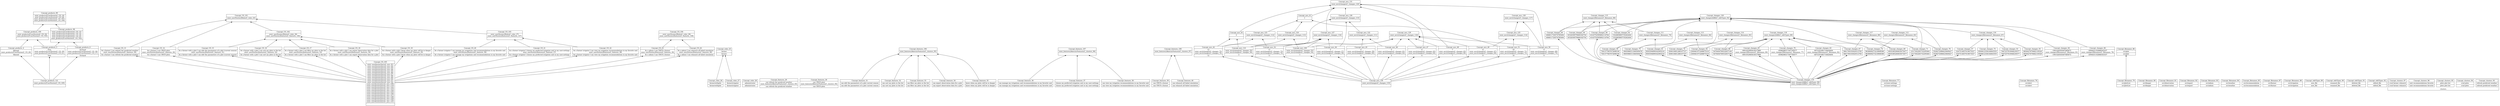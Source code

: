 digraph G { 
	rankdir=BT;
subgraph products { 
label="products";
4 [shape=record,label="{Concept_products_4|Almond\nexist_products2UserStories(C_US_20)\n|Almond\n}"];
5 [shape=record,label="{Concept_products_5|Vine\nexist_products2UserStories(C_US_18)\nexist_products2UserStories(C_US_21)\n|Vine\n}"];
6 [shape=record,label="{Concept_products_6|Orchard\nexist_products2UserStories(C_US_16)\nexist_products2UserStories(C_US_17)\n|Orchard\n}"];
98 [shape=record,label="{Concept_products_98|exist_products2UserStories(C_US_13)\nexist_products2UserStories(C_US_15)\nexist_products2UserStories(C_US_19)\nexist_products2UserStories(C_US_23)\nexist_products2UserStories(C_US_102)\n|}"];
99 [shape=record,label="{Concept_products_99|exist_products2UserStories(C_US_14)\nexist_products2UserStories(C_US_24)\nexist_products2UserStories(C_US_101)\nexist_products2UserStories(C_US_104)\n|}"];
100 [shape=record,label="{Concept_products_100|exist_products2UserStories(C_US_22)\nexist_products2UserStories(C_US_103)\n|}"];
121 [shape=record,label="{Concept_products_121|exist_products2UserStories(C_US_105)\n|}"];
	121 -> 4
	121 -> 5
	121 -> 6
	5 -> 98
	6 -> 98
	98 -> 99
	100 -> 99
	4 -> 100
	5 -> 100
}
subgraph US { 
label="US";
13 [shape=record,label="{Concept_US_13|As a farmer  I can refresh the predicted weather\nexist_userStories2features(C_features_29)\n|As a farmer  I can refresh the predicted weather\n}"];
14 [shape=record,label="{Concept_US_14|As a farmer I can CRUD plots\nexist_userStories2features(C_features_30)\n|As a farmer I can CRUD plots\n}"];
15 [shape=record,label="{Concept_US_15|As a farmer with a plot I can edit the parameters of a plot (current season)\nexist_userStories2features(C_features_31)\n|As a farmer with a plot I can edit the parameters of a plot (current season)\n}"];
16 [shape=record,label="{Concept_US_16|As a farmer with a plot I can sort my plots in the list\nexist_userStories2features(C_features_32)\n|As a farmer with a plot I can sort my plots in the list\n}"];
17 [shape=record,label="{Concept_US_17|As a farmer with a plot I can filter my plots in the list\nexist_userStories2features(C_features_33)\n|As a farmer with a plot I can filter my plots in the list\n}"];
18 [shape=record,label="{Concept_US_18|As a farmer with a plot I can export observation data for a plot\nexist_userStories2features(C_features_34)\n|As a farmer with a plot I can export observation data for a plot\n}"];
19 [shape=record,label="{Concept_US_19|As a farmer with a plot I know when my plots will be in danger\nexist_userStories2features(C_features_35)\n|As a farmer with a plot I know when my plots will be in danger\n}"];
20 [shape=record,label="{Concept_US_20|As a farmer irrigator I can manage my irrigations and recommendations in my favorite unit\nexist_userStories2features(C_features_36)\n|As a farmer irrigator I can manage my irrigations and recommendations in my favorite unit\n}"];
21 [shape=record,label="{Concept_US_21|As a farmer irrigator I choose my preferred irrigation unit in my user-settings\nexist_userStories2features(C_features_37)\n|As a farmer irrigator I choose my preferred irrigation unit in my user-settings\n}"];
22 [shape=record,label="{Concept_US_22|As a farmer irrigator I can view my irrigation recommendations in my favorite unit\nexist_userStories2features(C_features_38)\n|As a farmer irrigator I can view my irrigation recommendations in my favorite unit\n}"];
23 [shape=record,label="{Concept_US_23|As a admin I can CRUD a farmer\nexist_userStories2features(C_features_39)\n|As a admin I can CRUD a farmer\n}"];
24 [shape=record,label="{Concept_US_24|As a admin I can relaunch all failed simulation\nexist_userStories2features(C_features_40)\n|As a admin I can relaunch all failed simulation\n}"];
101 [shape=record,label="{Concept_US_101|exist_userStories2Roles(C_roles_25)\n|}"];
102 [shape=record,label="{Concept_US_102|exist_userStories2Roles(C_roles_26)\nexist_userStories2features(C_features_106)\n|}"];
103 [shape=record,label="{Concept_US_103|exist_userStories2Roles(C_roles_27)\nexist_userStories2features(C_features_107)\n|}"];
104 [shape=record,label="{Concept_US_104|exist_userStories2Roles(C_roles_28)\nexist_userStories2features(C_features_108)\n|}"];
105 [shape=record,label="{Concept_US_105|exist_userStories2mrs(C_mrs_41)\nexist_userStories2mrs(C_mrs_42)\nexist_userStories2mrs(C_mrs_43)\nexist_userStories2mrs(C_mrs_44)\nexist_userStories2mrs(C_mrs_45)\nexist_userStories2mrs(C_mrs_46)\nexist_userStories2mrs(C_mrs_47)\nexist_userStories2mrs(C_mrs_48)\nexist_userStories2mrs(C_mrs_49)\nexist_userStories2mrs(C_mrs_50)\nexist_userStories2mrs(C_mrs_51)\nexist_userStories2mrs(C_mrs_52)\nexist_userStories2mrs(C_mrs_109)\nexist_userStories2mrs(C_mrs_110)\nexist_userStories2mrs(C_mrs_122)\nexist_userStories2mrs(C_mrs_123)\nexist_userStories2mrs(C_mrs_124)\nexist_userStories2mrs(C_mrs_125)\nexist_userStories2mrs(C_mrs_126)\nexist_userStories2mrs(C_mrs_127)\nexist_userStories2mrs(C_mrs_128)\nexist_userStories2mrs(C_mrs_129)\nexist_userStories2mrs(C_mrs_130)\nexist_userStories2mrs(C_mrs_131)\n|}"];
	105 -> 13
	105 -> 14
	105 -> 15
	105 -> 16
	105 -> 17
	105 -> 18
	105 -> 19
	105 -> 20
	105 -> 21
	105 -> 22
	105 -> 23
	105 -> 24
	13 -> 101
	14 -> 101
	102 -> 101
	103 -> 101
	15 -> 102
	16 -> 102
	17 -> 102
	18 -> 102
	19 -> 102
	20 -> 103
	21 -> 103
	22 -> 103
	23 -> 104
	24 -> 104
}
subgraph roles { 
label="roles";
25 [shape=record,label="{Concept_roles_25|farmer\n|farmer\n}"];
26 [shape=record,label="{Concept_roles_26|farmerwithplot\n|farmerwithplot\n}"];
27 [shape=record,label="{Concept_roles_27|farmerirrigator\n|farmerirrigator\n}"];
28 [shape=record,label="{Concept_roles_28|administrator\n|administrator\n}"];
	26 -> 25
	27 -> 25
}
subgraph features { 
label="features";
29 [shape=record,label="{Concept_features_29|can refresh the predicted weather\nexist_features2AbstracFeatures(C_clusters_93)\n|can refresh the predicted weather\n}"];
30 [shape=record,label="{Concept_features_30|can CRUD plots\nexist_features2AbstracFeatures(C_clusters_94)\n|can CRUD plots\n}"];
31 [shape=record,label="{Concept_features_31|can edit the parameters of a plot current season\n|can edit the parameters of a plot current season\n}"];
32 [shape=record,label="{Concept_features_32|can sort my plots in the list\n|can sort my plots in the list\n}"];
33 [shape=record,label="{Concept_features_33|can filter my plots in the list\n|can filter my plots in the list\n}"];
34 [shape=record,label="{Concept_features_34|can export observation data for a plot\n|can export observation data for a plot\n}"];
35 [shape=record,label="{Concept_features_35|know when my plots will be in danger\n|know when my plots will be in danger\n}"];
36 [shape=record,label="{Concept_features_36|can manage my irrigations and recommendations in my favorite unit\n|can manage my irrigations and recommendations in my favorite unit\n}"];
37 [shape=record,label="{Concept_features_37|choose my preferred irrigation unit in my user-settings\n|choose my preferred irrigation unit in my user-settings\n}"];
38 [shape=record,label="{Concept_features_38|can view my irrigation recommendations in my favorite unit\n|can view my irrigation recommendations in my favorite unit\n}"];
39 [shape=record,label="{Concept_features_39|can CRUD a farmer\n|can CRUD a farmer\n}"];
40 [shape=record,label="{Concept_features_40|can relaunch all failed simulation\n|can relaunch all failed simulation\n}"];
106 [shape=record,label="{Concept_features_106|exist_features2AbstracFeatures(C_clusters_95)\n|}"];
107 [shape=record,label="{Concept_features_107|exist_features2AbstracFeatures(C_clusters_96)\n|}"];
108 [shape=record,label="{Concept_features_108|exist_features2AbstracFeatures(C_clusters_97)\n|}"];
	31 -> 106
	32 -> 106
	33 -> 106
	34 -> 106
	35 -> 106
	36 -> 107
	37 -> 107
	38 -> 107
	39 -> 108
	40 -> 108
}
subgraph mrs { 
label="mrs";
41 [shape=record,label="{Concept_mrs_41|1\n|}"];
42 [shape=record,label="{Concept_mrs_42|12\nexist_mrs2changes(C_changes_75)\nexist_mrs2changes(C_changes_76)\n|12\n}"];
43 [shape=record,label="{Concept_mrs_43|2\n|}"];
44 [shape=record,label="{Concept_mrs_44|3\nexist_mrs2changes(C_changes_57)\nexist_mrs2changes(C_changes_58)\n|3\n}"];
45 [shape=record,label="{Concept_mrs_45|4\nexist_mrs2changes(C_changes_59)\nexist_mrs2changes(C_changes_60)\n|4\n}"];
46 [shape=record,label="{Concept_mrs_46|5\nexist_mrs2changes(C_changes_61)\nexist_mrs2changes(C_changes_62)\n|5\n}"];
47 [shape=record,label="{Concept_mrs_47|6\nexist_mrs2changes(C_changes_63)\nexist_mrs2changes(C_changes_64)\n|6\n}"];
48 [shape=record,label="{Concept_mrs_48|7\nexist_mrs2changes(C_changes_65)\nexist_mrs2changes(C_changes_66)\n|7\n}"];
49 [shape=record,label="{Concept_mrs_49|8\nexist_mrs2changes(C_changes_67)\nexist_mrs2changes(C_changes_68)\n|8\n}"];
50 [shape=record,label="{Concept_mrs_50|9\nexist_mrs2changes(C_changes_69)\nexist_mrs2changes(C_changes_70)\n|9\n}"];
51 [shape=record,label="{Concept_mrs_51|10\nexist_mrs2changes(C_changes_71)\nexist_mrs2changes(C_changes_72)\n|10\n}"];
52 [shape=record,label="{Concept_mrs_52|11\nexist_mrs2changes(C_changes_73)\nexist_mrs2changes(C_changes_74)\n|11\n}"];
109 [shape=record,label="{Concept_mrs_109|exist_mrs2changes(C_changes_53)\nexist_mrs2changes(C_changes_54)\n|1\n}"];
110 [shape=record,label="{Concept_mrs_110|exist_mrs2changes(C_changes_55)\nexist_mrs2changes(C_changes_56)\n|2\n}"];
122 [shape=record,label="{Concept_mrs_122|exist_mrs2changes(C_changes_111)\n|}"];
123 [shape=record,label="{Concept_mrs_123|exist_mrs2changes(C_changes_112)\n|}"];
124 [shape=record,label="{Concept_mrs_124|exist_mrs2changes(C_changes_113)\n|}"];
125 [shape=record,label="{Concept_mrs_125|exist_mrs2changes(C_changes_114)\n|}"];
126 [shape=record,label="{Concept_mrs_126|exist_mrs2changes(C_changes_115)\n|}"];
127 [shape=record,label="{Concept_mrs_127|exist_mrs2changes(C_changes_116)\n|}"];
128 [shape=record,label="{Concept_mrs_128|exist_mrs2changes(C_changes_117)\n|}"];
129 [shape=record,label="{Concept_mrs_129|exist_mrs2changes(C_changes_118)\n|}"];
130 [shape=record,label="{Concept_mrs_130|exist_mrs2changes(C_changes_119)\n|}"];
131 [shape=record,label="{Concept_mrs_131|exist_mrs2changes(C_changes_120)\n|}"];
	51 -> 41
	123 -> 41
	124 -> 41
	130 -> 42
	42 -> 43
	110 -> 43
	130 -> 44
	130 -> 45
	130 -> 46
	130 -> 47
	130 -> 48
	130 -> 49
	130 -> 50
	130 -> 51
	130 -> 52
	130 -> 109
	130 -> 110
	45 -> 122
	46 -> 122
	42 -> 123
	52 -> 123
	42 -> 124
	109 -> 124
	49 -> 125
	51 -> 125
	44 -> 126
	110 -> 126
	122 -> 126
	44 -> 127
	52 -> 127
	109 -> 127
	110 -> 127
	50 -> 128
	125 -> 128
	46 -> 129
	47 -> 129
	48 -> 129
	49 -> 129
	50 -> 129
	52 -> 129
	109 -> 129
	41 -> 131
	43 -> 131
	47 -> 131
	48 -> 131
	50 -> 131
	126 -> 131
	127 -> 131
}
subgraph changes { 
label="changes";
53 [shape=record,label="{Concept_changes_53|-7467257910948230577\n|-7467257910948230577\n}"];
54 [shape=record,label="{Concept_changes_54|-2369461973268875310\n|-2369461973268875310\n}"];
55 [shape=record,label="{Concept_changes_55|4830427670682130528\n|4830427670682130528\n}"];
56 [shape=record,label="{Concept_changes_56|4532039579069182754\n|4532039579069182754\n}"];
57 [shape=record,label="{Concept_changes_57|-3247514657019673527\n|-3247514657019673527\n}"];
58 [shape=record,label="{Concept_changes_58|-6143752595892114764\n|-6143752595892114764\n}"];
59 [shape=record,label="{Concept_changes_59|7361577847672698194\n|7361577847672698194\n}"];
60 [shape=record,label="{Concept_changes_60|-606811720574785494\n|-606811720574785494\n}"];
61 [shape=record,label="{Concept_changes_61|8505594899342993216\n|8505594899342993216\n}"];
62 [shape=record,label="{Concept_changes_62|1522805805735262404\n|1522805805735262404\n}"];
63 [shape=record,label="{Concept_changes_63|-6072351681716626404\nexist_changes2filenames(C_filenames_82)\n|-6072351681716626404\n}"];
64 [shape=record,label="{Concept_changes_64|-1901426545407485672\nexist_changes2filenames(C_filenames_81)\n|-1901426545407485672\n}"];
65 [shape=record,label="{Concept_changes_65|4901052965618317889\nexist_changes2filenames(C_filenames_80)\n|4901052965618317889\n}"];
66 [shape=record,label="{Concept_changes_66|-2094431102868343337\nexist_changes2filenames(C_filenames_78)\n|-2094431102868343337\n}"];
67 [shape=record,label="{Concept_changes_67|3661700103020512783\n|3661700103020512783\n}"];
68 [shape=record,label="{Concept_changes_68|-5476404769532837106\n|-5476404769532837106\n}"];
69 [shape=record,label="{Concept_changes_69|-6935385260835073677\n|-6935385260835073677\n}"];
70 [shape=record,label="{Concept_changes_70|-4598298317307740577\nexist_changes2filenames(C_filenames_77)\n|-4598298317307740577\n}"];
71 [shape=record,label="{Concept_changes_71|-2317302283732295464\n|-2317302283732295464\n}"];
72 [shape=record,label="{Concept_changes_72|-509010681288107727\n|-509010681288107727\n}"];
73 [shape=record,label="{Concept_changes_73|8500612336164843555\n|8500612336164843555\n}"];
74 [shape=record,label="{Concept_changes_74|8638000273218908380\n|8638000273218908380\n}"];
75 [shape=record,label="{Concept_changes_75|-9005986513360500478\n|-9005986513360500478\n}"];
76 [shape=record,label="{Concept_changes_76|5528272086623849427\n|5528272086623849427\n}"];
111 [shape=record,label="{Concept_changes_111|exist_changes2filenames(C_filenames_79)\n|}"];
112 [shape=record,label="{Concept_changes_112|exist_changes2filenames(C_filenames_83)\n|}"];
113 [shape=record,label="{Concept_changes_113|exist_changes2filenames(C_filenames_84)\n|}"];
114 [shape=record,label="{Concept_changes_114|exist_changes2filenames(C_filenames_85)\n|}"];
115 [shape=record,label="{Concept_changes_115|exist_changes2filenames(C_filenames_86)\n|}"];
116 [shape=record,label="{Concept_changes_116|exist_changes2filenames(C_filenames_87)\n|}"];
117 [shape=record,label="{Concept_changes_117|exist_changes2filenames(C_filenames_88)\n|}"];
118 [shape=record,label="{Concept_changes_118|exist_changes2diffs(C_editTypes_89)\n|}"];
119 [shape=record,label="{Concept_changes_119|exist_changes2diffs(C_editTypes_90)\nexist_changes2diffs(C_editTypes_91)\n|}"];
120 [shape=record,label="{Concept_changes_120|exist_changes2diffs(C_editTypes_92)\n|}"];
	119 -> 53
	119 -> 54
	119 -> 55
	119 -> 56
	119 -> 57
	119 -> 58
	119 -> 59
	119 -> 60
	119 -> 61
	119 -> 62
	119 -> 63
	119 -> 64
	119 -> 65
	119 -> 66
	119 -> 67
	119 -> 68
	119 -> 69
	119 -> 70
	119 -> 71
	119 -> 72
	119 -> 73
	119 -> 74
	119 -> 75
	119 -> 76
	59 -> 111
	61 -> 111
	74 -> 112
	76 -> 112
	54 -> 113
	75 -> 113
	68 -> 114
	72 -> 114
	56 -> 115
	58 -> 115
	60 -> 115
	62 -> 115
	111 -> 115
	53 -> 116
	55 -> 116
	57 -> 116
	73 -> 116
	67 -> 117
	69 -> 117
	71 -> 117
	54 -> 118
	61 -> 118
	63 -> 118
	65 -> 118
	67 -> 118
	68 -> 118
	70 -> 118
	74 -> 118
	56 -> 120
	58 -> 120
	59 -> 120
	60 -> 120
	62 -> 120
	64 -> 120
	66 -> 120
	69 -> 120
	71 -> 120
	72 -> 120
	75 -> 120
	76 -> 120
	116 -> 120
}
subgraph filenames { 
label="filenames";
77 [shape=record,label="{Concept_filenames_77|src/user-settings\n|src/user-settings\n}"];
78 [shape=record,label="{Concept_filenames_78|src/alert\n|src/alert\n}"];
79 [shape=record,label="{Concept_filenames_79|src/plotList\n|src/plotList\n}"];
80 [shape=record,label="{Concept_filenames_80|src/danger\n|src/danger\n}"];
81 [shape=record,label="{Concept_filenames_81|src/observation\n|src/observation\n}"];
82 [shape=record,label="{Concept_filenames_82|src/export\n|src/export\n}"];
83 [shape=record,label="{Concept_filenames_83|src/admin\n|src/admin\n}"];
84 [shape=record,label="{Concept_filenames_84|src/weather\n|src/weather\n}"];
85 [shape=record,label="{Concept_filenames_85|src/recommendation\n|src/recommendation\n}"];
86 [shape=record,label="{Concept_filenames_86|src/plot\n|src/plot\n}"];
87 [shape=record,label="{Concept_filenames_87|src/farmer\n|src/farmer\n}"];
88 [shape=record,label="{Concept_filenames_88|src/irrigation\n|src/irrigation\n}"];
	79 -> 86
}
subgraph editTypes { 
label="editTypes";
89 [shape=record,label="{Concept_editTypes_89|new_file\n|new_file\n}"];
90 [shape=record,label="{Concept_editTypes_90|renamed_file\n|renamed_file\n}"];
91 [shape=record,label="{Concept_editTypes_91|deleted_file\n|deleted_file\n}"];
92 [shape=record,label="{Concept_editTypes_92|edited_file\n|edited_file\n}"];
}
subgraph clusters { 
label="clusters";
93 [shape=record,label="{Concept_clusters_93|refresh predicted weather\n|refresh predicted weather\n}"];
94 [shape=record,label="{Concept_clusters_94|crud plots\n|crud plots\n}"];
95 [shape=record,label="{Concept_clusters_95|plots plot list\n|plots plot list\n}"];
96 [shape=record,label="{Concept_clusters_96|unit recommendations favorite\n|unit recommendations favorite\n}"];
97 [shape=record,label="{Concept_clusters_97|crud farmer relaunch\n|crud farmer relaunch\n}"];
}
}